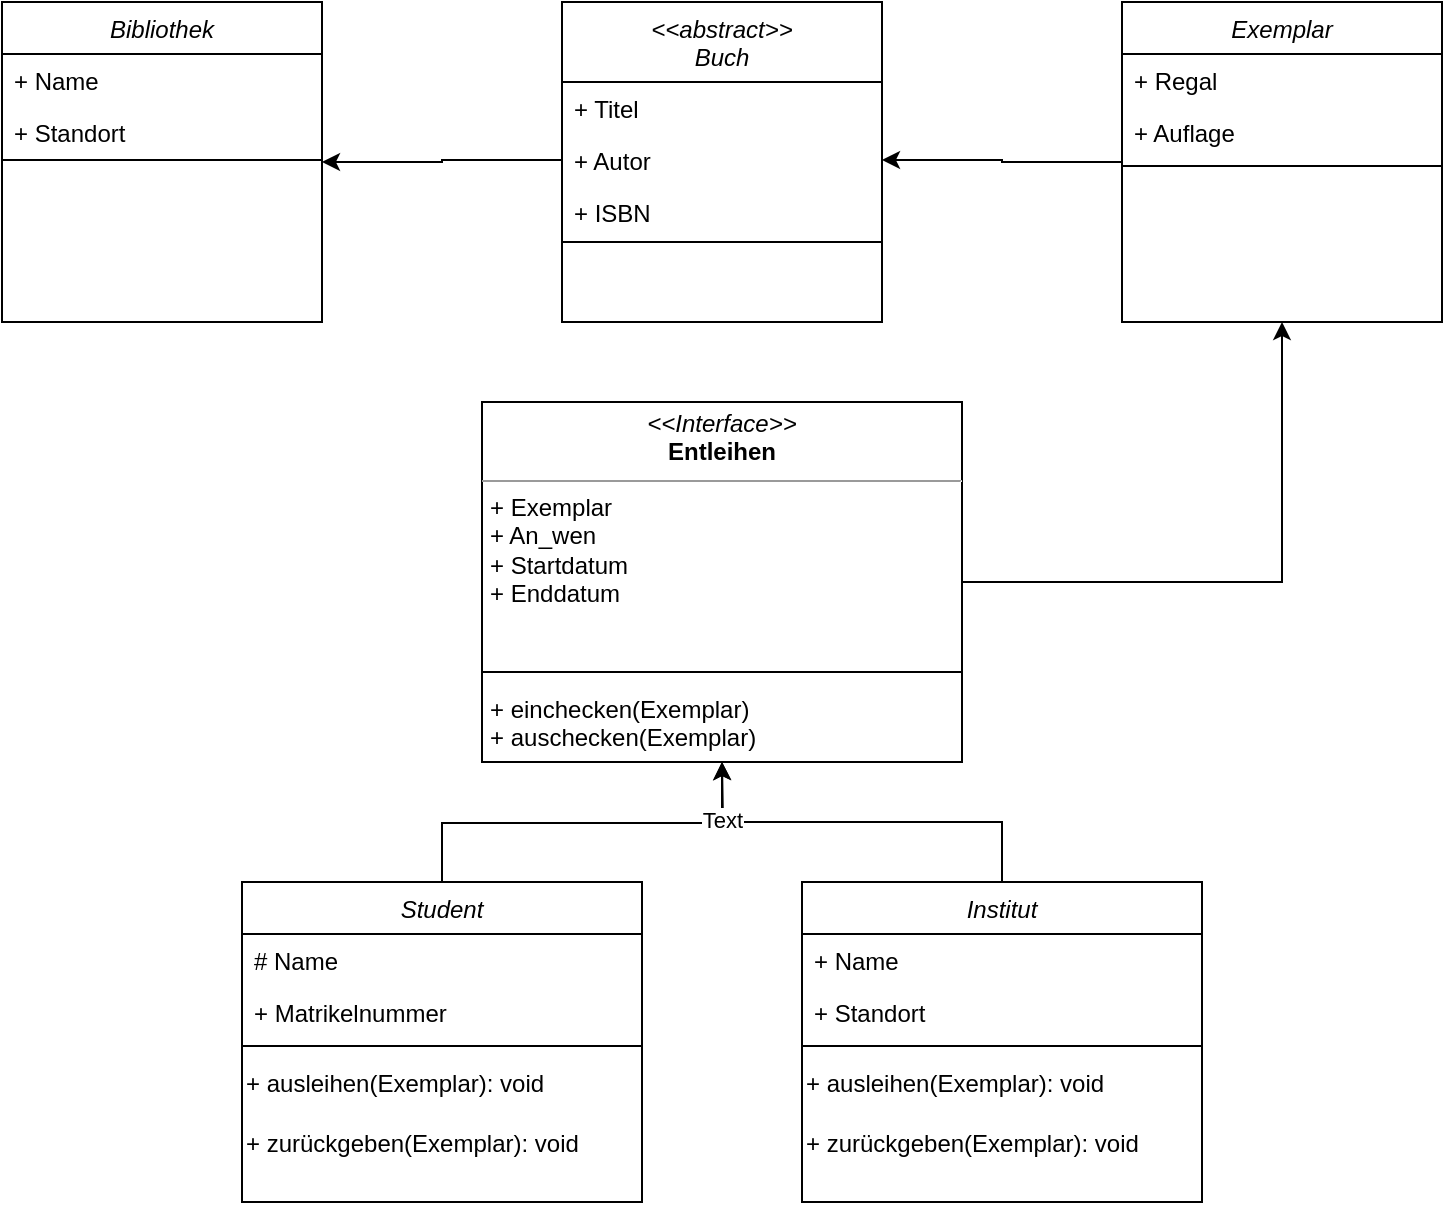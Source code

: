 <mxfile version="23.1.5" type="github">
  <diagram id="C5RBs43oDa-KdzZeNtuy" name="Page-1">
    <mxGraphModel dx="1841" dy="997" grid="1" gridSize="10" guides="1" tooltips="1" connect="1" arrows="1" fold="1" page="1" pageScale="1" pageWidth="827" pageHeight="1169" math="0" shadow="0">
      <root>
        <mxCell id="WIyWlLk6GJQsqaUBKTNV-0" />
        <mxCell id="WIyWlLk6GJQsqaUBKTNV-1" parent="WIyWlLk6GJQsqaUBKTNV-0" />
        <mxCell id="zkfFHV4jXpPFQw0GAbJ--0" value="Bibliothek" style="swimlane;fontStyle=2;align=center;verticalAlign=top;childLayout=stackLayout;horizontal=1;startSize=26;horizontalStack=0;resizeParent=1;resizeLast=0;collapsible=1;marginBottom=0;rounded=0;shadow=0;strokeWidth=1;" parent="WIyWlLk6GJQsqaUBKTNV-1" vertex="1">
          <mxGeometry x="40" y="40" width="160" height="160" as="geometry">
            <mxRectangle x="230" y="140" width="160" height="26" as="alternateBounds" />
          </mxGeometry>
        </mxCell>
        <mxCell id="zkfFHV4jXpPFQw0GAbJ--1" value="+ Name" style="text;align=left;verticalAlign=top;spacingLeft=4;spacingRight=4;overflow=hidden;rotatable=0;points=[[0,0.5],[1,0.5]];portConstraint=eastwest;" parent="zkfFHV4jXpPFQw0GAbJ--0" vertex="1">
          <mxGeometry y="26" width="160" height="26" as="geometry" />
        </mxCell>
        <mxCell id="zkfFHV4jXpPFQw0GAbJ--2" value="+ Standort" style="text;align=left;verticalAlign=top;spacingLeft=4;spacingRight=4;overflow=hidden;rotatable=0;points=[[0,0.5],[1,0.5]];portConstraint=eastwest;rounded=0;shadow=0;html=0;" parent="zkfFHV4jXpPFQw0GAbJ--0" vertex="1">
          <mxGeometry y="52" width="160" height="26" as="geometry" />
        </mxCell>
        <mxCell id="zkfFHV4jXpPFQw0GAbJ--4" value="" style="line;html=1;strokeWidth=1;align=left;verticalAlign=middle;spacingTop=-1;spacingLeft=3;spacingRight=3;rotatable=0;labelPosition=right;points=[];portConstraint=eastwest;" parent="zkfFHV4jXpPFQw0GAbJ--0" vertex="1">
          <mxGeometry y="78" width="160" height="2" as="geometry" />
        </mxCell>
        <mxCell id="ETDpN2Gg0k1BbbTaB3os-0" value="&lt;&lt;abstract&gt;&gt;&#xa;Buch&#xa;" style="swimlane;fontStyle=2;align=center;verticalAlign=top;childLayout=stackLayout;horizontal=1;startSize=40;horizontalStack=0;resizeParent=1;resizeLast=0;collapsible=1;marginBottom=0;rounded=0;shadow=0;strokeWidth=1;" vertex="1" parent="WIyWlLk6GJQsqaUBKTNV-1">
          <mxGeometry x="320" y="40" width="160" height="160" as="geometry">
            <mxRectangle x="230" y="140" width="160" height="26" as="alternateBounds" />
          </mxGeometry>
        </mxCell>
        <mxCell id="ETDpN2Gg0k1BbbTaB3os-1" value="+ Titel" style="text;align=left;verticalAlign=top;spacingLeft=4;spacingRight=4;overflow=hidden;rotatable=0;points=[[0,0.5],[1,0.5]];portConstraint=eastwest;" vertex="1" parent="ETDpN2Gg0k1BbbTaB3os-0">
          <mxGeometry y="40" width="160" height="26" as="geometry" />
        </mxCell>
        <mxCell id="ETDpN2Gg0k1BbbTaB3os-2" value="+ Autor" style="text;align=left;verticalAlign=top;spacingLeft=4;spacingRight=4;overflow=hidden;rotatable=0;points=[[0,0.5],[1,0.5]];portConstraint=eastwest;rounded=0;shadow=0;html=0;" vertex="1" parent="ETDpN2Gg0k1BbbTaB3os-0">
          <mxGeometry y="66" width="160" height="26" as="geometry" />
        </mxCell>
        <mxCell id="ETDpN2Gg0k1BbbTaB3os-5" value="+ ISBN" style="text;align=left;verticalAlign=top;spacingLeft=4;spacingRight=4;overflow=hidden;rotatable=0;points=[[0,0.5],[1,0.5]];portConstraint=eastwest;rounded=0;shadow=0;html=0;" vertex="1" parent="ETDpN2Gg0k1BbbTaB3os-0">
          <mxGeometry y="92" width="160" height="26" as="geometry" />
        </mxCell>
        <mxCell id="ETDpN2Gg0k1BbbTaB3os-37" style="edgeStyle=orthogonalEdgeStyle;rounded=0;orthogonalLoop=1;jettySize=auto;html=1;entryX=1;entryY=0.5;entryDx=0;entryDy=0;" edge="1" parent="WIyWlLk6GJQsqaUBKTNV-1" source="ETDpN2Gg0k1BbbTaB3os-6" target="ETDpN2Gg0k1BbbTaB3os-2">
          <mxGeometry relative="1" as="geometry" />
        </mxCell>
        <mxCell id="ETDpN2Gg0k1BbbTaB3os-6" value="Exemplar" style="swimlane;fontStyle=2;align=center;verticalAlign=top;childLayout=stackLayout;horizontal=1;startSize=26;horizontalStack=0;resizeParent=1;resizeLast=0;collapsible=1;marginBottom=0;rounded=0;shadow=0;strokeWidth=1;" vertex="1" parent="WIyWlLk6GJQsqaUBKTNV-1">
          <mxGeometry x="600" y="40" width="160" height="160" as="geometry">
            <mxRectangle x="230" y="140" width="160" height="26" as="alternateBounds" />
          </mxGeometry>
        </mxCell>
        <mxCell id="ETDpN2Gg0k1BbbTaB3os-7" value="+ Regal" style="text;align=left;verticalAlign=top;spacingLeft=4;spacingRight=4;overflow=hidden;rotatable=0;points=[[0,0.5],[1,0.5]];portConstraint=eastwest;" vertex="1" parent="ETDpN2Gg0k1BbbTaB3os-6">
          <mxGeometry y="26" width="160" height="26" as="geometry" />
        </mxCell>
        <mxCell id="ETDpN2Gg0k1BbbTaB3os-22" value="+ Auflage" style="text;align=left;verticalAlign=top;spacingLeft=4;spacingRight=4;overflow=hidden;rotatable=0;points=[[0,0.5],[1,0.5]];portConstraint=eastwest;" vertex="1" parent="ETDpN2Gg0k1BbbTaB3os-6">
          <mxGeometry y="52" width="160" height="26" as="geometry" />
        </mxCell>
        <mxCell id="ETDpN2Gg0k1BbbTaB3os-10" value="" style="line;html=1;strokeWidth=1;align=left;verticalAlign=middle;spacingTop=-1;spacingLeft=3;spacingRight=3;rotatable=0;labelPosition=right;points=[];portConstraint=eastwest;" vertex="1" parent="ETDpN2Gg0k1BbbTaB3os-6">
          <mxGeometry y="78" width="160" height="8" as="geometry" />
        </mxCell>
        <mxCell id="ETDpN2Gg0k1BbbTaB3os-40" style="edgeStyle=orthogonalEdgeStyle;rounded=0;orthogonalLoop=1;jettySize=auto;html=1;exitX=0.5;exitY=0;exitDx=0;exitDy=0;" edge="1" parent="WIyWlLk6GJQsqaUBKTNV-1" source="ETDpN2Gg0k1BbbTaB3os-18">
          <mxGeometry relative="1" as="geometry">
            <mxPoint x="400" y="420" as="targetPoint" />
          </mxGeometry>
        </mxCell>
        <mxCell id="ETDpN2Gg0k1BbbTaB3os-18" value="Student" style="swimlane;fontStyle=2;align=center;verticalAlign=top;childLayout=stackLayout;horizontal=1;startSize=26;horizontalStack=0;resizeParent=1;resizeLast=0;collapsible=1;marginBottom=0;rounded=0;shadow=0;strokeWidth=1;" vertex="1" parent="WIyWlLk6GJQsqaUBKTNV-1">
          <mxGeometry x="160" y="480" width="200" height="160" as="geometry">
            <mxRectangle x="230" y="140" width="160" height="26" as="alternateBounds" />
          </mxGeometry>
        </mxCell>
        <mxCell id="ETDpN2Gg0k1BbbTaB3os-19" value="# Name" style="text;align=left;verticalAlign=top;spacingLeft=4;spacingRight=4;overflow=hidden;rotatable=0;points=[[0,0.5],[1,0.5]];portConstraint=eastwest;" vertex="1" parent="ETDpN2Gg0k1BbbTaB3os-18">
          <mxGeometry y="26" width="200" height="26" as="geometry" />
        </mxCell>
        <mxCell id="ETDpN2Gg0k1BbbTaB3os-20" value="+ Matrikelnummer" style="text;align=left;verticalAlign=top;spacingLeft=4;spacingRight=4;overflow=hidden;rotatable=0;points=[[0,0.5],[1,0.5]];portConstraint=eastwest;rounded=0;shadow=0;html=0;" vertex="1" parent="ETDpN2Gg0k1BbbTaB3os-18">
          <mxGeometry y="52" width="200" height="26" as="geometry" />
        </mxCell>
        <mxCell id="ETDpN2Gg0k1BbbTaB3os-21" value="" style="line;html=1;strokeWidth=1;align=left;verticalAlign=middle;spacingTop=-1;spacingLeft=3;spacingRight=3;rotatable=0;labelPosition=right;points=[];portConstraint=eastwest;" vertex="1" parent="ETDpN2Gg0k1BbbTaB3os-18">
          <mxGeometry y="78" width="200" height="8" as="geometry" />
        </mxCell>
        <mxCell id="ETDpN2Gg0k1BbbTaB3os-28" value="+ ausleihen(Exemplar): void" style="text;html=1;align=left;verticalAlign=middle;resizable=0;points=[];autosize=1;strokeColor=none;fillColor=none;" vertex="1" parent="ETDpN2Gg0k1BbbTaB3os-18">
          <mxGeometry y="86" width="200" height="30" as="geometry" />
        </mxCell>
        <mxCell id="ETDpN2Gg0k1BbbTaB3os-30" value="+ zurückgeben(Exemplar): void" style="text;html=1;align=left;verticalAlign=middle;resizable=0;points=[];autosize=1;strokeColor=none;fillColor=none;" vertex="1" parent="ETDpN2Gg0k1BbbTaB3os-18">
          <mxGeometry y="116" width="200" height="30" as="geometry" />
        </mxCell>
        <mxCell id="ETDpN2Gg0k1BbbTaB3os-23" value="" style="endArrow=none;html=1;rounded=0;exitX=0;exitY=0.75;exitDx=0;exitDy=0;entryX=1;entryY=0.75;entryDx=0;entryDy=0;" edge="1" parent="WIyWlLk6GJQsqaUBKTNV-1" source="ETDpN2Gg0k1BbbTaB3os-0" target="ETDpN2Gg0k1BbbTaB3os-0">
          <mxGeometry width="50" height="50" relative="1" as="geometry">
            <mxPoint x="320" y="270" as="sourcePoint" />
            <mxPoint x="370" y="220" as="targetPoint" />
          </mxGeometry>
        </mxCell>
        <mxCell id="ETDpN2Gg0k1BbbTaB3os-39" style="edgeStyle=orthogonalEdgeStyle;rounded=0;orthogonalLoop=1;jettySize=auto;html=1;entryX=0.5;entryY=1;entryDx=0;entryDy=0;" edge="1" parent="WIyWlLk6GJQsqaUBKTNV-1" source="ETDpN2Gg0k1BbbTaB3os-24" target="ETDpN2Gg0k1BbbTaB3os-32">
          <mxGeometry relative="1" as="geometry" />
        </mxCell>
        <mxCell id="ETDpN2Gg0k1BbbTaB3os-41" value="Text" style="edgeLabel;html=1;align=center;verticalAlign=middle;resizable=0;points=[];" vertex="1" connectable="0" parent="ETDpN2Gg0k1BbbTaB3os-39">
          <mxGeometry x="0.715" relative="1" as="geometry">
            <mxPoint as="offset" />
          </mxGeometry>
        </mxCell>
        <mxCell id="ETDpN2Gg0k1BbbTaB3os-24" value="Institut" style="swimlane;fontStyle=2;align=center;verticalAlign=top;childLayout=stackLayout;horizontal=1;startSize=26;horizontalStack=0;resizeParent=1;resizeLast=0;collapsible=1;marginBottom=0;rounded=0;shadow=0;strokeWidth=1;" vertex="1" parent="WIyWlLk6GJQsqaUBKTNV-1">
          <mxGeometry x="440" y="480" width="200" height="160" as="geometry">
            <mxRectangle x="230" y="140" width="160" height="26" as="alternateBounds" />
          </mxGeometry>
        </mxCell>
        <mxCell id="ETDpN2Gg0k1BbbTaB3os-25" value="+ Name" style="text;align=left;verticalAlign=top;spacingLeft=4;spacingRight=4;overflow=hidden;rotatable=0;points=[[0,0.5],[1,0.5]];portConstraint=eastwest;" vertex="1" parent="ETDpN2Gg0k1BbbTaB3os-24">
          <mxGeometry y="26" width="200" height="26" as="geometry" />
        </mxCell>
        <mxCell id="ETDpN2Gg0k1BbbTaB3os-26" value="+ Standort" style="text;align=left;verticalAlign=top;spacingLeft=4;spacingRight=4;overflow=hidden;rotatable=0;points=[[0,0.5],[1,0.5]];portConstraint=eastwest;rounded=0;shadow=0;html=0;" vertex="1" parent="ETDpN2Gg0k1BbbTaB3os-24">
          <mxGeometry y="52" width="200" height="26" as="geometry" />
        </mxCell>
        <mxCell id="ETDpN2Gg0k1BbbTaB3os-27" value="" style="line;html=1;strokeWidth=1;align=left;verticalAlign=middle;spacingTop=-1;spacingLeft=3;spacingRight=3;rotatable=0;labelPosition=right;points=[];portConstraint=eastwest;" vertex="1" parent="ETDpN2Gg0k1BbbTaB3os-24">
          <mxGeometry y="78" width="200" height="8" as="geometry" />
        </mxCell>
        <mxCell id="ETDpN2Gg0k1BbbTaB3os-29" value="+ ausleihen(Exemplar): void" style="text;html=1;align=left;verticalAlign=middle;resizable=0;points=[];autosize=1;strokeColor=none;fillColor=none;" vertex="1" parent="ETDpN2Gg0k1BbbTaB3os-24">
          <mxGeometry y="86" width="200" height="30" as="geometry" />
        </mxCell>
        <mxCell id="ETDpN2Gg0k1BbbTaB3os-31" value="+ zurückgeben(Exemplar): void" style="text;html=1;align=left;verticalAlign=middle;resizable=0;points=[];autosize=1;strokeColor=none;fillColor=none;" vertex="1" parent="ETDpN2Gg0k1BbbTaB3os-24">
          <mxGeometry y="116" width="200" height="30" as="geometry" />
        </mxCell>
        <mxCell id="ETDpN2Gg0k1BbbTaB3os-38" style="edgeStyle=orthogonalEdgeStyle;rounded=0;orthogonalLoop=1;jettySize=auto;html=1;entryX=0.5;entryY=1;entryDx=0;entryDy=0;" edge="1" parent="WIyWlLk6GJQsqaUBKTNV-1" source="ETDpN2Gg0k1BbbTaB3os-32" target="ETDpN2Gg0k1BbbTaB3os-6">
          <mxGeometry relative="1" as="geometry" />
        </mxCell>
        <mxCell id="ETDpN2Gg0k1BbbTaB3os-32" value="&lt;p style=&quot;margin:0px;margin-top:4px;text-align:center;&quot;&gt;&lt;i&gt;&amp;lt;&amp;lt;Interface&amp;gt;&amp;gt;&lt;/i&gt;&lt;br&gt;&lt;b&gt;Entleihen&lt;/b&gt;&lt;/p&gt;&lt;hr size=&quot;1&quot;&gt;&lt;p style=&quot;margin:0px;margin-left:4px;&quot;&gt;+ Exemplar&lt;br&gt;+ An_wen&lt;/p&gt;&lt;p style=&quot;margin:0px;margin-left:4px;&quot;&gt;+ Startdatum&lt;/p&gt;&lt;p style=&quot;margin:0px;margin-left:4px;&quot;&gt;+ Enddatum&lt;/p&gt;&lt;p style=&quot;margin:0px;margin-left:4px;&quot;&gt;&lt;span style=&quot;background-color: initial;&quot;&gt;&lt;br&gt;&lt;/span&gt;&lt;/p&gt;&lt;p style=&quot;margin:0px;margin-left:4px;&quot;&gt;&lt;span style=&quot;background-color: initial;&quot;&gt;&lt;br&gt;&lt;/span&gt;&lt;/p&gt;&lt;p style=&quot;margin:0px;margin-left:4px;&quot;&gt;&lt;span style=&quot;background-color: initial;&quot;&gt;&lt;br&gt;&lt;/span&gt;&lt;/p&gt;&lt;p style=&quot;margin:0px;margin-left:4px;&quot;&gt;&lt;span style=&quot;background-color: initial;&quot;&gt;+ einchecken(Exemplar)&lt;/span&gt;&lt;/p&gt;&lt;p style=&quot;margin:0px;margin-left:4px;&quot;&gt;+ auschecken(Exemplar)&lt;/p&gt;" style="verticalAlign=top;align=left;overflow=fill;html=1;whiteSpace=wrap;" vertex="1" parent="WIyWlLk6GJQsqaUBKTNV-1">
          <mxGeometry x="280" y="240" width="240" height="180" as="geometry" />
        </mxCell>
        <mxCell id="ETDpN2Gg0k1BbbTaB3os-36" style="edgeStyle=orthogonalEdgeStyle;rounded=0;orthogonalLoop=1;jettySize=auto;html=1;entryX=0;entryY=0.5;entryDx=0;entryDy=0;startArrow=classic;startFill=1;endArrow=none;endFill=0;" edge="1" parent="WIyWlLk6GJQsqaUBKTNV-1" source="zkfFHV4jXpPFQw0GAbJ--0" target="ETDpN2Gg0k1BbbTaB3os-2">
          <mxGeometry relative="1" as="geometry" />
        </mxCell>
        <mxCell id="ETDpN2Gg0k1BbbTaB3os-42" value="" style="endArrow=none;html=1;rounded=0;entryX=0;entryY=0.75;entryDx=0;entryDy=0;exitX=1;exitY=0.75;exitDx=0;exitDy=0;" edge="1" parent="WIyWlLk6GJQsqaUBKTNV-1" source="ETDpN2Gg0k1BbbTaB3os-32" target="ETDpN2Gg0k1BbbTaB3os-32">
          <mxGeometry width="50" height="50" relative="1" as="geometry">
            <mxPoint x="110" y="420" as="sourcePoint" />
            <mxPoint x="160" y="370" as="targetPoint" />
          </mxGeometry>
        </mxCell>
      </root>
    </mxGraphModel>
  </diagram>
</mxfile>
